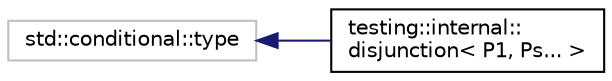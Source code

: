 digraph "Graphical Class Hierarchy"
{
 // LATEX_PDF_SIZE
  edge [fontname="Helvetica",fontsize="10",labelfontname="Helvetica",labelfontsize="10"];
  node [fontname="Helvetica",fontsize="10",shape=record];
  rankdir="LR";
  Node498 [label="std::conditional::type",height=0.2,width=0.4,color="grey75", fillcolor="white", style="filled",tooltip=" "];
  Node498 -> Node0 [dir="back",color="midnightblue",fontsize="10",style="solid",fontname="Helvetica"];
  Node0 [label="testing::internal::\ldisjunction\< P1, Ps... \>",height=0.2,width=0.4,color="black", fillcolor="white", style="filled",URL="$structtesting_1_1internal_1_1disjunction_3_01P1_00_01Ps_8_8_8_01_4.html",tooltip=" "];
}
